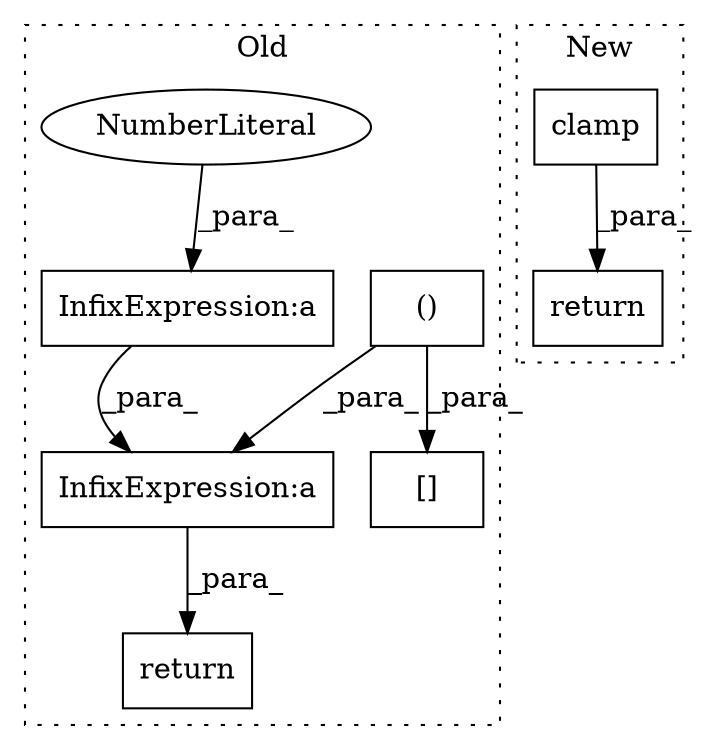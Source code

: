 digraph G {
subgraph cluster0 {
1 [label="()" a="106" s="6294" l="19" shape="box"];
3 [label="[]" a="2" s="6285,6313" l="9,2" shape="box"];
4 [label="InfixExpression:a" a="27" s="6340" l="3" shape="box"];
5 [label="InfixExpression:a" a="27" s="6354" l="3" shape="box"];
6 [label="NumberLiteral" a="34" s="6353" l="1" shape="ellipse"];
7 [label="return" a="41" s="6404" l="7" shape="box"];
label = "Old";
style="dotted";
}
subgraph cluster1 {
2 [label="clamp" a="32" s="3147,3159" l="6,1" shape="box"];
8 [label="return" a="41" s="3174" l="7" shape="box"];
label = "New";
style="dotted";
}
1 -> 4 [label="_para_"];
1 -> 3 [label="_para_"];
2 -> 8 [label="_para_"];
4 -> 7 [label="_para_"];
5 -> 4 [label="_para_"];
6 -> 5 [label="_para_"];
}